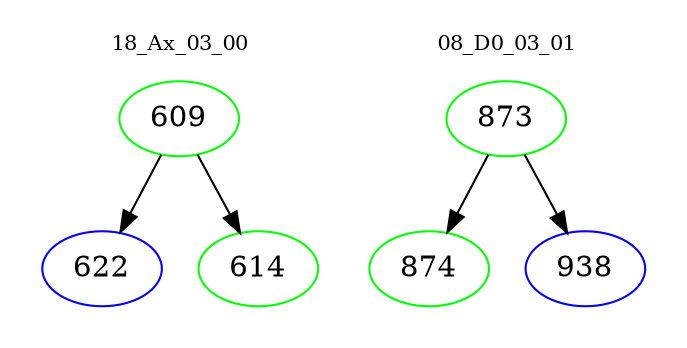 digraph{
subgraph cluster_0 {
color = white
label = "18_Ax_03_00";
fontsize=10;
T0_609 [label="609", color="green"]
T0_609 -> T0_622 [color="black"]
T0_622 [label="622", color="blue"]
T0_609 -> T0_614 [color="black"]
T0_614 [label="614", color="green"]
}
subgraph cluster_1 {
color = white
label = "08_D0_03_01";
fontsize=10;
T1_873 [label="873", color="green"]
T1_873 -> T1_874 [color="black"]
T1_874 [label="874", color="green"]
T1_873 -> T1_938 [color="black"]
T1_938 [label="938", color="blue"]
}
}
